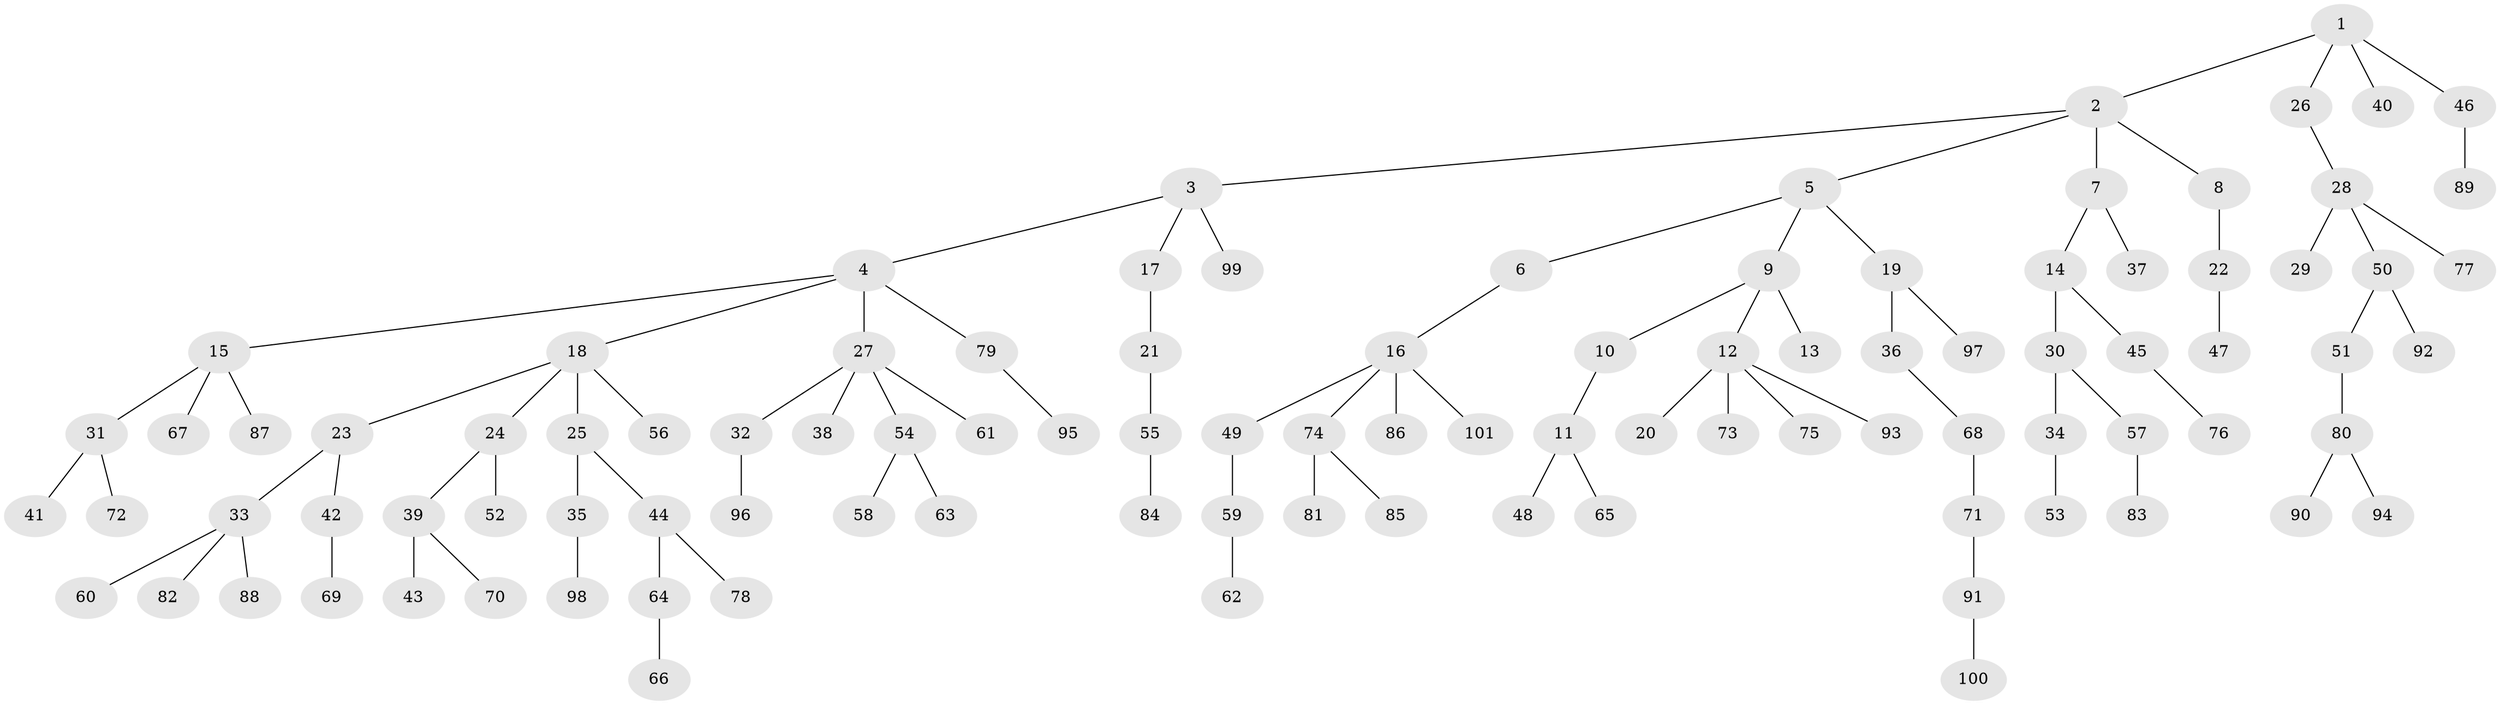 // Generated by graph-tools (version 1.1) at 2025/26/03/09/25 03:26:33]
// undirected, 101 vertices, 100 edges
graph export_dot {
graph [start="1"]
  node [color=gray90,style=filled];
  1;
  2;
  3;
  4;
  5;
  6;
  7;
  8;
  9;
  10;
  11;
  12;
  13;
  14;
  15;
  16;
  17;
  18;
  19;
  20;
  21;
  22;
  23;
  24;
  25;
  26;
  27;
  28;
  29;
  30;
  31;
  32;
  33;
  34;
  35;
  36;
  37;
  38;
  39;
  40;
  41;
  42;
  43;
  44;
  45;
  46;
  47;
  48;
  49;
  50;
  51;
  52;
  53;
  54;
  55;
  56;
  57;
  58;
  59;
  60;
  61;
  62;
  63;
  64;
  65;
  66;
  67;
  68;
  69;
  70;
  71;
  72;
  73;
  74;
  75;
  76;
  77;
  78;
  79;
  80;
  81;
  82;
  83;
  84;
  85;
  86;
  87;
  88;
  89;
  90;
  91;
  92;
  93;
  94;
  95;
  96;
  97;
  98;
  99;
  100;
  101;
  1 -- 2;
  1 -- 26;
  1 -- 40;
  1 -- 46;
  2 -- 3;
  2 -- 5;
  2 -- 7;
  2 -- 8;
  3 -- 4;
  3 -- 17;
  3 -- 99;
  4 -- 15;
  4 -- 18;
  4 -- 27;
  4 -- 79;
  5 -- 6;
  5 -- 9;
  5 -- 19;
  6 -- 16;
  7 -- 14;
  7 -- 37;
  8 -- 22;
  9 -- 10;
  9 -- 12;
  9 -- 13;
  10 -- 11;
  11 -- 48;
  11 -- 65;
  12 -- 20;
  12 -- 73;
  12 -- 75;
  12 -- 93;
  14 -- 30;
  14 -- 45;
  15 -- 31;
  15 -- 67;
  15 -- 87;
  16 -- 49;
  16 -- 74;
  16 -- 86;
  16 -- 101;
  17 -- 21;
  18 -- 23;
  18 -- 24;
  18 -- 25;
  18 -- 56;
  19 -- 36;
  19 -- 97;
  21 -- 55;
  22 -- 47;
  23 -- 33;
  23 -- 42;
  24 -- 39;
  24 -- 52;
  25 -- 35;
  25 -- 44;
  26 -- 28;
  27 -- 32;
  27 -- 38;
  27 -- 54;
  27 -- 61;
  28 -- 29;
  28 -- 50;
  28 -- 77;
  30 -- 34;
  30 -- 57;
  31 -- 41;
  31 -- 72;
  32 -- 96;
  33 -- 60;
  33 -- 82;
  33 -- 88;
  34 -- 53;
  35 -- 98;
  36 -- 68;
  39 -- 43;
  39 -- 70;
  42 -- 69;
  44 -- 64;
  44 -- 78;
  45 -- 76;
  46 -- 89;
  49 -- 59;
  50 -- 51;
  50 -- 92;
  51 -- 80;
  54 -- 58;
  54 -- 63;
  55 -- 84;
  57 -- 83;
  59 -- 62;
  64 -- 66;
  68 -- 71;
  71 -- 91;
  74 -- 81;
  74 -- 85;
  79 -- 95;
  80 -- 90;
  80 -- 94;
  91 -- 100;
}
